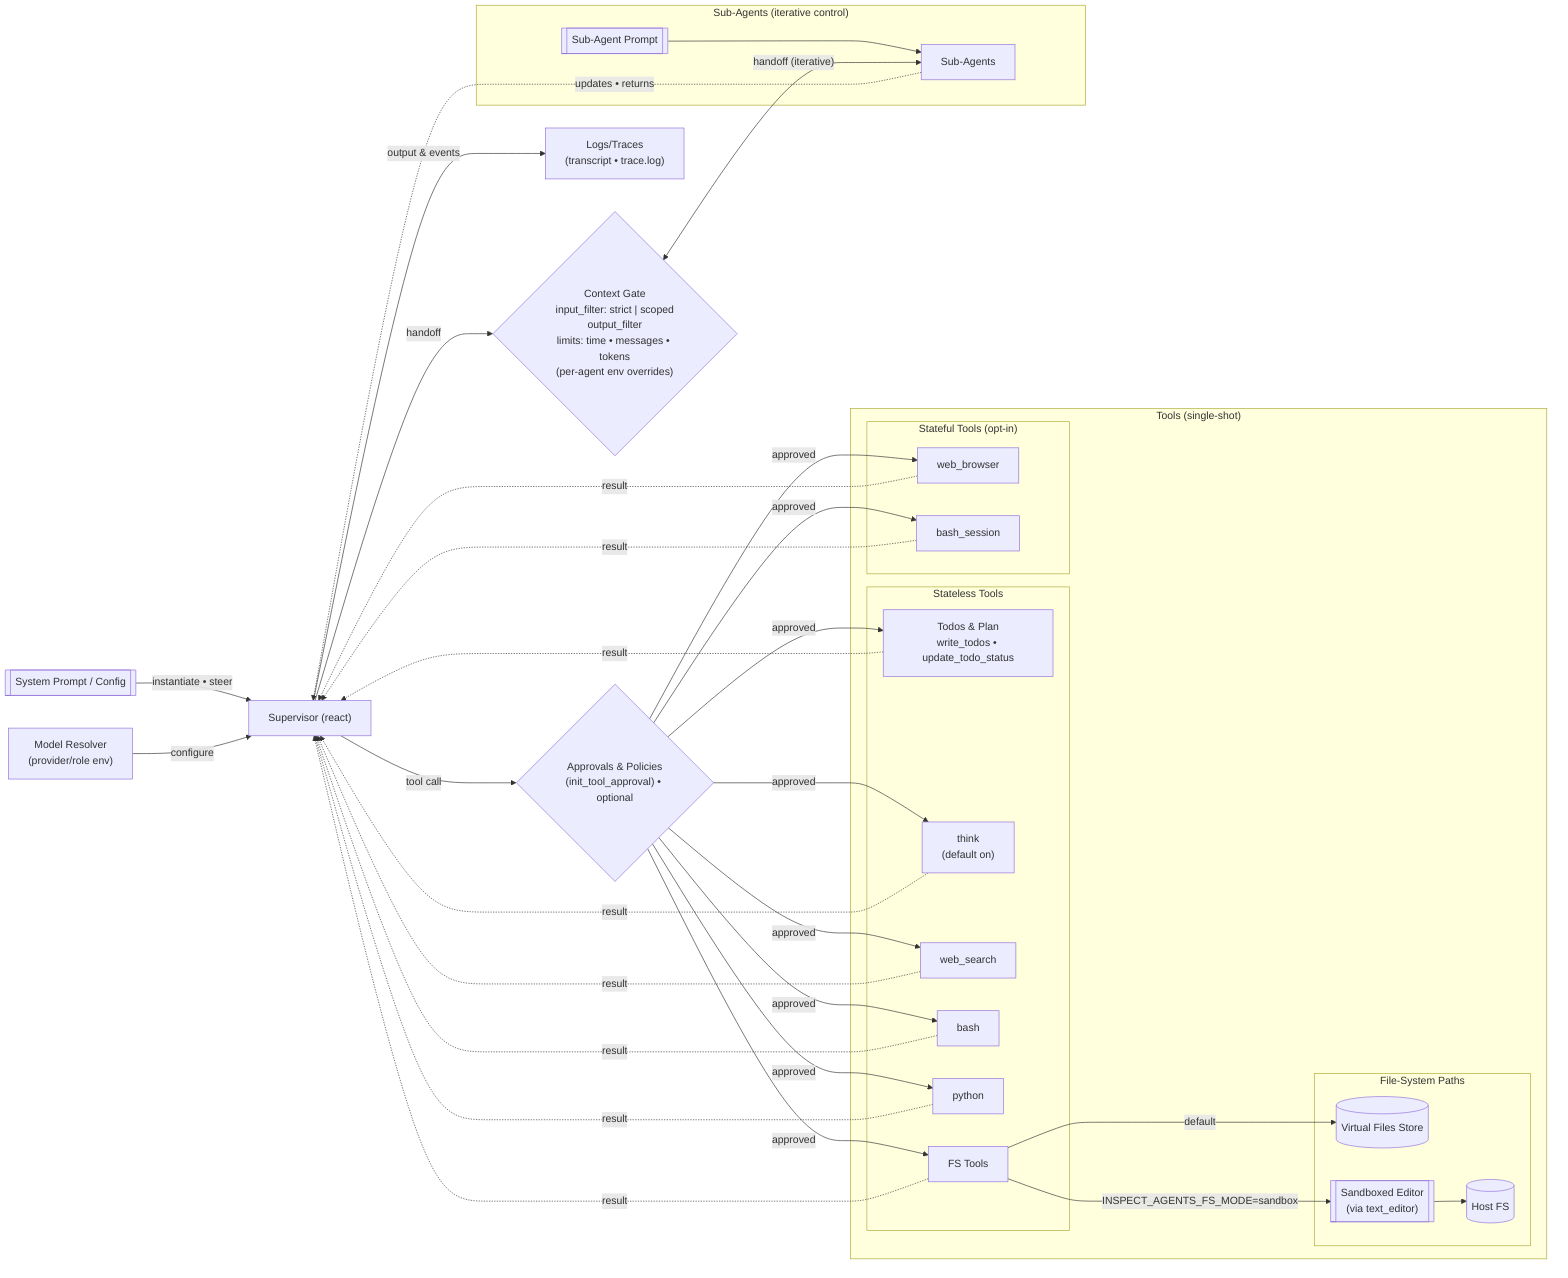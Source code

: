 flowchart LR
  %% Legend: solid = control/invocation, dashed = data/outputs

  SP[[System Prompt / Config]] -->|instantiate • steer| A["Supervisor (react)"]
  MR["Model Resolver<br/>(provider/role env)"] -->|configure| A
  A -->|output & events| LT["Logs/Traces<br/>(transcript • trace.log)"]

  %% ───── Tool mode (single‑shot) ─────
  A -->|tool call| G{"Approvals & Policies<br/>(init_tool_approval) • optional"}

  subgraph Tools["Tools (single‑shot)"]
    direction TB

    subgraph StatelessTools["Stateless Tools"]
      direction TB
      THP[Todos & Plan<br/>write_todos • update_todo_status]
      THK["think<br/>(default on)"]
      WS[web_search]
      BSH[bash]
      PY[python]
      FST[FS Tools]
    end

    subgraph StatefulTools["Stateful Tools (opt‑in)"]
      direction TB
      WB[web_browser]
      BSS[bash_session]
    end

    subgraph FSpath["File‑System Paths"]
      direction TB
      VFS[(Virtual Files Store)]
      SBX[["Sandboxed Editor<br/>(via text_editor)"]]
      HFS[(Host FS)]
      FST -->|default| VFS
      FST -->|"INSPECT_AGENTS_FS_MODE=sandbox"| SBX
      SBX --> HFS
      %% note: delete disabled in sandbox
    end
  end

  G -->|approved| THP & THK & WS & BSH & PY & FST & WB & BSS
  THP -.->|result| A
  THK -.->|result| A
  WS  -.->|result| A
  BSH -.->|result| A
  PY  -.->|result| A
  FST -.->|result| A
  WB  -.->|result| A
  BSS -.->|result| A

  %% ───── Handoff mode (iterative) ─────
  A -->|handoff| CG{"Context Gate<br/>input_filter: strict | scoped<br/>output_filter<br/>limits: time • messages • tokens<br/>(per‑agent env overrides)"}
  subgraph SAGroup["Sub‑Agents (iterative control)"]
    direction TB
    SAP[[Sub‑Agent Prompt]]
    SA[Sub‑Agents]
    SAP --> SA
  end
  CG <-->|"handoff (iterative)"| SA
  SA -.->|updates • returns| A